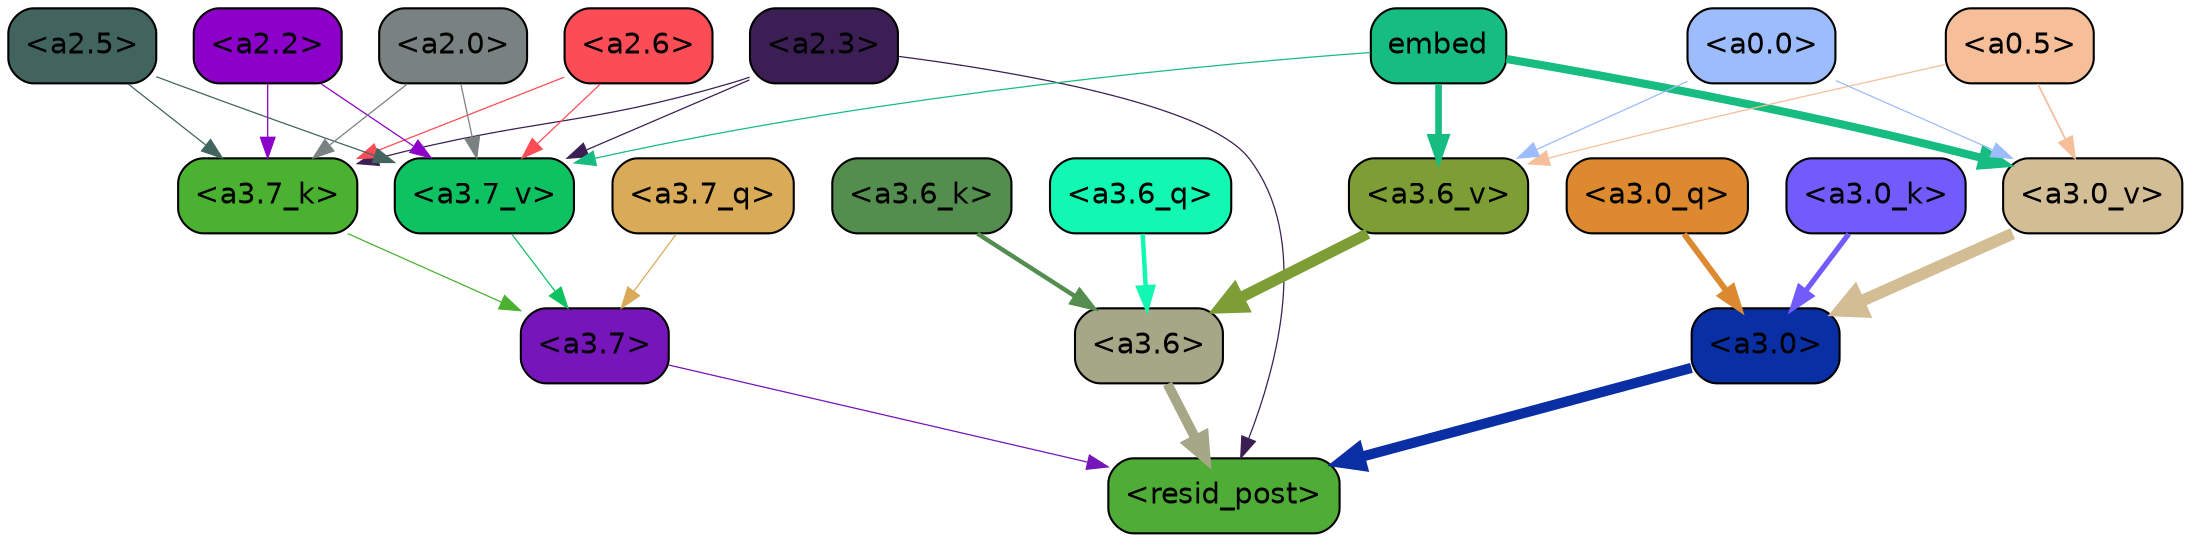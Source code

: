 strict digraph "" {
	graph [bgcolor=transparent,
		layout=dot,
		overlap=false,
		splines=true
	];
	"<a3.7>"	[color=black,
		fillcolor="#7615b9",
		fontname=Helvetica,
		shape=box,
		style="filled, rounded"];
	"<resid_post>"	[color=black,
		fillcolor="#4fac36",
		fontname=Helvetica,
		shape=box,
		style="filled, rounded"];
	"<a3.7>" -> "<resid_post>"	[color="#7615b9",
		penwidth=0.6];
	"<a3.6>"	[color=black,
		fillcolor="#a6a787",
		fontname=Helvetica,
		shape=box,
		style="filled, rounded"];
	"<a3.6>" -> "<resid_post>"	[color="#a6a787",
		penwidth=4.751592040061951];
	"<a3.0>"	[color=black,
		fillcolor="#0a2ea4",
		fontname=Helvetica,
		shape=box,
		style="filled, rounded"];
	"<a3.0>" -> "<resid_post>"	[color="#0a2ea4",
		penwidth=4.904066681861877];
	"<a2.3>"	[color=black,
		fillcolor="#3b1f54",
		fontname=Helvetica,
		shape=box,
		style="filled, rounded"];
	"<a2.3>" -> "<resid_post>"	[color="#3b1f54",
		penwidth=0.6];
	"<a3.7_k>"	[color=black,
		fillcolor="#4ab230",
		fontname=Helvetica,
		shape=box,
		style="filled, rounded"];
	"<a2.3>" -> "<a3.7_k>"	[color="#3b1f54",
		penwidth=0.6];
	"<a3.7_v>"	[color=black,
		fillcolor="#0ec261",
		fontname=Helvetica,
		shape=box,
		style="filled, rounded"];
	"<a2.3>" -> "<a3.7_v>"	[color="#3b1f54",
		penwidth=0.6];
	"<a3.7_q>"	[color=black,
		fillcolor="#d9aa57",
		fontname=Helvetica,
		shape=box,
		style="filled, rounded"];
	"<a3.7_q>" -> "<a3.7>"	[color="#d9aa57",
		penwidth=0.6];
	"<a3.6_q>"	[color=black,
		fillcolor="#12f7b2",
		fontname=Helvetica,
		shape=box,
		style="filled, rounded"];
	"<a3.6_q>" -> "<a3.6>"	[color="#12f7b2",
		penwidth=2.160832464694977];
	"<a3.0_q>"	[color=black,
		fillcolor="#dc892f",
		fontname=Helvetica,
		shape=box,
		style="filled, rounded"];
	"<a3.0_q>" -> "<a3.0>"	[color="#dc892f",
		penwidth=2.870753765106201];
	"<a3.7_k>" -> "<a3.7>"	[color="#4ab230",
		penwidth=0.6];
	"<a3.6_k>"	[color=black,
		fillcolor="#538e4f",
		fontname=Helvetica,
		shape=box,
		style="filled, rounded"];
	"<a3.6_k>" -> "<a3.6>"	[color="#538e4f",
		penwidth=2.13908451795578];
	"<a3.0_k>"	[color=black,
		fillcolor="#725bfb",
		fontname=Helvetica,
		shape=box,
		style="filled, rounded"];
	"<a3.0_k>" -> "<a3.0>"	[color="#725bfb",
		penwidth=2.520303964614868];
	"<a3.7_v>" -> "<a3.7>"	[color="#0ec261",
		penwidth=0.6];
	"<a3.6_v>"	[color=black,
		fillcolor="#7c9e35",
		fontname=Helvetica,
		shape=box,
		style="filled, rounded"];
	"<a3.6_v>" -> "<a3.6>"	[color="#7c9e35",
		penwidth=5.297133803367615];
	"<a3.0_v>"	[color=black,
		fillcolor="#d3bd95",
		fontname=Helvetica,
		shape=box,
		style="filled, rounded"];
	"<a3.0_v>" -> "<a3.0>"	[color="#d3bd95",
		penwidth=5.680712580680847];
	"<a2.6>"	[color=black,
		fillcolor="#fc4d56",
		fontname=Helvetica,
		shape=box,
		style="filled, rounded"];
	"<a2.6>" -> "<a3.7_k>"	[color="#fc4d56",
		penwidth=0.6];
	"<a2.6>" -> "<a3.7_v>"	[color="#fc4d56",
		penwidth=0.6];
	"<a2.5>"	[color=black,
		fillcolor="#42645f",
		fontname=Helvetica,
		shape=box,
		style="filled, rounded"];
	"<a2.5>" -> "<a3.7_k>"	[color="#42645f",
		penwidth=0.6];
	"<a2.5>" -> "<a3.7_v>"	[color="#42645f",
		penwidth=0.6];
	"<a2.2>"	[color=black,
		fillcolor="#8c00ca",
		fontname=Helvetica,
		shape=box,
		style="filled, rounded"];
	"<a2.2>" -> "<a3.7_k>"	[color="#8c00ca",
		penwidth=0.6];
	"<a2.2>" -> "<a3.7_v>"	[color="#8c00ca",
		penwidth=0.6];
	"<a2.0>"	[color=black,
		fillcolor="#798181",
		fontname=Helvetica,
		shape=box,
		style="filled, rounded"];
	"<a2.0>" -> "<a3.7_k>"	[color="#798181",
		penwidth=0.6];
	"<a2.0>" -> "<a3.7_v>"	[color="#798181",
		penwidth=0.6];
	embed	[color=black,
		fillcolor="#16bc80",
		fontname=Helvetica,
		shape=box,
		style="filled, rounded"];
	embed -> "<a3.7_v>"	[color="#16bc80",
		penwidth=0.6];
	embed -> "<a3.6_v>"	[color="#16bc80",
		penwidth=3.1840110421180725];
	embed -> "<a3.0_v>"	[color="#16bc80",
		penwidth=3.9005755856633186];
	"<a0.5>"	[color=black,
		fillcolor="#f6bf9a",
		fontname=Helvetica,
		shape=box,
		style="filled, rounded"];
	"<a0.5>" -> "<a3.6_v>"	[color="#f6bf9a",
		penwidth=0.6];
	"<a0.5>" -> "<a3.0_v>"	[color="#f6bf9a",
		penwidth=0.8493617177009583];
	"<a0.0>"	[color=black,
		fillcolor="#9cbcfb",
		fontname=Helvetica,
		shape=box,
		style="filled, rounded"];
	"<a0.0>" -> "<a3.6_v>"	[color="#9cbcfb",
		penwidth=0.6];
	"<a0.0>" -> "<a3.0_v>"	[color="#9cbcfb",
		penwidth=0.6];
}
